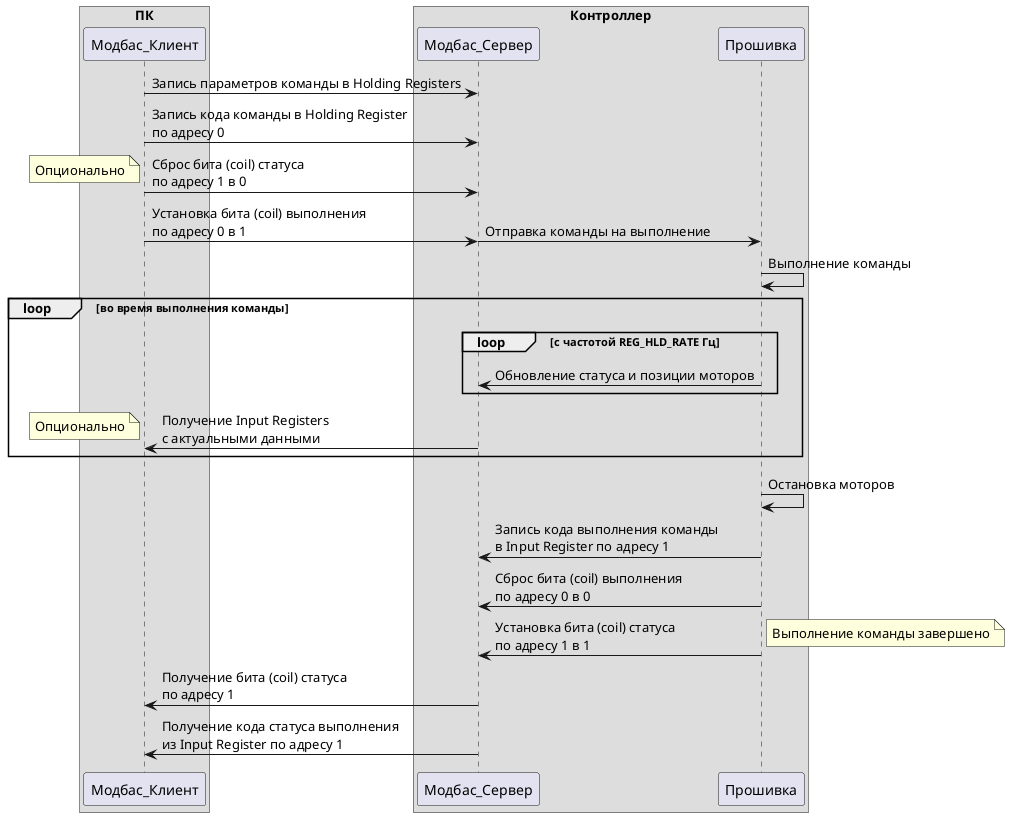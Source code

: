 @startuml
!pragma teoz true
box "ПК"
participant Модбас_Клиент as M
end box
box "Контроллер"
participant Модбас_Сервер as S
participant Прошивка as F
end box
M -> S : Запись параметров команды в Holding Registers
M -> S : Запись кода команды в Holding Register\nпо адресу 0
M -> S : Сброс бита (coil) статуса \nпо адресу 1 в 0
note left
  Опционально
end note
M -> S : Установка бита (coil) выполнения\nпо адресу 0 в 1
& S -> F : Отправка команды на выполнение
F -> F : Выполнение команды
loop во время выполнения команды
  loop с частотой REG_HLD_RATE Гц
    F -> S : Обновление статуса и позиции моторов
  end loop
  S -> M : Получение Input Registers\nс актуальными данными
  note left
    Опционально
  end note
end
F -> F : Остановка моторов
F -> S : Запись кода выполнения команды\nв Input Register по адресу 1
F -> S : Сброс бита (coil) выполнения\nпо адресу 0 в 0
F -> S : Установка бита (coil) статуса \nпо адресу 1 в 1
note right
  Выполнение команды завершено
end note
S -> M : Получение бита (coil) статуса \nпо адресу 1
S -> M : Получение кода статуса выполнения\nиз Input Register по адресу 1
@enduml